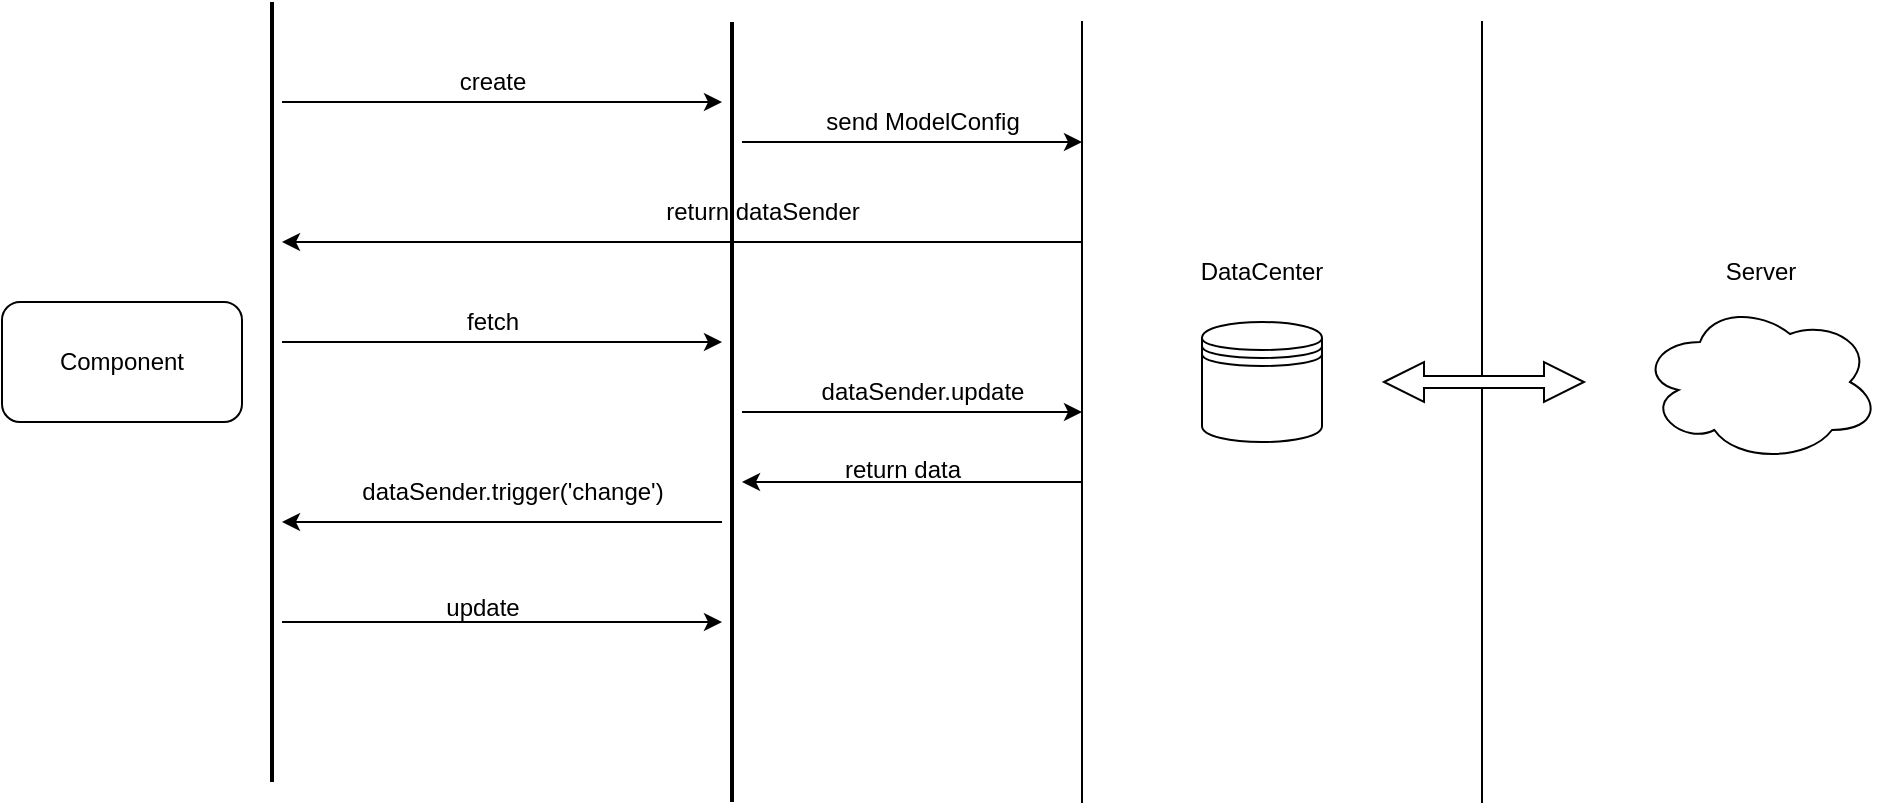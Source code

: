 <mxfile version="20.0.4" type="github">
  <diagram id="oXBvZXvexiwrkzWsnBvb" name="Page-1">
    <mxGraphModel dx="1808" dy="526" grid="1" gridSize="10" guides="1" tooltips="1" connect="1" arrows="1" fold="1" page="1" pageScale="1" pageWidth="827" pageHeight="1169" math="0" shadow="0">
      <root>
        <mxCell id="0" />
        <mxCell id="1" parent="0" />
        <mxCell id="m_Hqk6z3Pa_uy8yEo5xD-33" style="edgeStyle=orthogonalEdgeStyle;rounded=0;orthogonalLoop=1;jettySize=auto;html=1;" edge="1" parent="1" source="m_Hqk6z3Pa_uy8yEo5xD-4" target="m_Hqk6z3Pa_uy8yEo5xD-27">
          <mxGeometry relative="1" as="geometry">
            <Array as="points">
              <mxPoint x="100" y="150" />
              <mxPoint x="100" y="150" />
            </Array>
          </mxGeometry>
        </mxCell>
        <mxCell id="m_Hqk6z3Pa_uy8yEo5xD-44" style="edgeStyle=orthogonalEdgeStyle;rounded=0;orthogonalLoop=1;jettySize=auto;html=1;" edge="1" parent="1" source="m_Hqk6z3Pa_uy8yEo5xD-4" target="m_Hqk6z3Pa_uy8yEo5xD-25">
          <mxGeometry relative="1" as="geometry">
            <Array as="points">
              <mxPoint x="180" y="270" />
              <mxPoint x="180" y="270" />
            </Array>
          </mxGeometry>
        </mxCell>
        <mxCell id="m_Hqk6z3Pa_uy8yEo5xD-4" value="" style="shape=partialRectangle;whiteSpace=wrap;html=1;top=0;bottom=0;fillColor=none;" vertex="1" parent="1">
          <mxGeometry x="260" y="40" width="200" height="390" as="geometry" />
        </mxCell>
        <mxCell id="m_Hqk6z3Pa_uy8yEo5xD-1" value="" style="shape=datastore;whiteSpace=wrap;html=1;" vertex="1" parent="1">
          <mxGeometry x="320" y="190" width="60" height="60" as="geometry" />
        </mxCell>
        <mxCell id="m_Hqk6z3Pa_uy8yEo5xD-6" value="" style="shape=doubleArrow;whiteSpace=wrap;html=1;" vertex="1" parent="1">
          <mxGeometry x="411" y="210" width="100" height="20" as="geometry" />
        </mxCell>
        <mxCell id="m_Hqk6z3Pa_uy8yEo5xD-7" value="DataCenter" style="text;html=1;strokeColor=none;fillColor=none;align=center;verticalAlign=middle;whiteSpace=wrap;rounded=0;" vertex="1" parent="1">
          <mxGeometry x="320" y="150" width="60" height="30" as="geometry" />
        </mxCell>
        <mxCell id="m_Hqk6z3Pa_uy8yEo5xD-9" value="" style="group" vertex="1" connectable="0" parent="1">
          <mxGeometry x="539" y="150" width="120" height="110" as="geometry" />
        </mxCell>
        <mxCell id="m_Hqk6z3Pa_uy8yEo5xD-5" value="" style="ellipse;shape=cloud;whiteSpace=wrap;html=1;" vertex="1" parent="m_Hqk6z3Pa_uy8yEo5xD-9">
          <mxGeometry y="30" width="120" height="80" as="geometry" />
        </mxCell>
        <mxCell id="m_Hqk6z3Pa_uy8yEo5xD-8" value="Server" style="text;html=1;align=center;verticalAlign=middle;resizable=0;points=[];autosize=1;strokeColor=none;fillColor=none;" vertex="1" parent="m_Hqk6z3Pa_uy8yEo5xD-9">
          <mxGeometry x="30" width="60" height="30" as="geometry" />
        </mxCell>
        <mxCell id="m_Hqk6z3Pa_uy8yEo5xD-31" style="edgeStyle=orthogonalEdgeStyle;rounded=0;orthogonalLoop=1;jettySize=auto;html=1;" edge="1" parent="1" source="m_Hqk6z3Pa_uy8yEo5xD-25">
          <mxGeometry relative="1" as="geometry">
            <mxPoint x="260" y="100" as="targetPoint" />
            <Array as="points">
              <mxPoint x="260" y="100" />
            </Array>
          </mxGeometry>
        </mxCell>
        <mxCell id="m_Hqk6z3Pa_uy8yEo5xD-40" style="edgeStyle=orthogonalEdgeStyle;rounded=0;orthogonalLoop=1;jettySize=auto;html=1;entryX=0;entryY=0.5;entryDx=0;entryDy=0;" edge="1" parent="1" source="m_Hqk6z3Pa_uy8yEo5xD-25" target="m_Hqk6z3Pa_uy8yEo5xD-4">
          <mxGeometry relative="1" as="geometry" />
        </mxCell>
        <mxCell id="m_Hqk6z3Pa_uy8yEo5xD-45" style="edgeStyle=orthogonalEdgeStyle;rounded=0;orthogonalLoop=1;jettySize=auto;html=1;" edge="1" parent="1" source="m_Hqk6z3Pa_uy8yEo5xD-25" target="m_Hqk6z3Pa_uy8yEo5xD-27">
          <mxGeometry relative="1" as="geometry">
            <Array as="points">
              <mxPoint y="290" />
              <mxPoint y="290" />
            </Array>
          </mxGeometry>
        </mxCell>
        <mxCell id="m_Hqk6z3Pa_uy8yEo5xD-25" value="" style="line;strokeWidth=2;direction=south;html=1;" vertex="1" parent="1">
          <mxGeometry x="80" y="40" width="10" height="390" as="geometry" />
        </mxCell>
        <mxCell id="m_Hqk6z3Pa_uy8yEo5xD-26" value="Component" style="rounded=1;whiteSpace=wrap;html=1;" vertex="1" parent="1">
          <mxGeometry x="-280" y="180" width="120" height="60" as="geometry" />
        </mxCell>
        <mxCell id="m_Hqk6z3Pa_uy8yEo5xD-29" style="edgeStyle=orthogonalEdgeStyle;rounded=0;orthogonalLoop=1;jettySize=auto;html=1;" edge="1" parent="1" source="m_Hqk6z3Pa_uy8yEo5xD-27" target="m_Hqk6z3Pa_uy8yEo5xD-25">
          <mxGeometry relative="1" as="geometry">
            <Array as="points">
              <mxPoint x="10" y="80" />
              <mxPoint x="10" y="80" />
            </Array>
          </mxGeometry>
        </mxCell>
        <mxCell id="m_Hqk6z3Pa_uy8yEo5xD-38" style="edgeStyle=orthogonalEdgeStyle;rounded=0;orthogonalLoop=1;jettySize=auto;html=1;" edge="1" parent="1" source="m_Hqk6z3Pa_uy8yEo5xD-27" target="m_Hqk6z3Pa_uy8yEo5xD-25">
          <mxGeometry relative="1" as="geometry">
            <Array as="points">
              <mxPoint x="10" y="200" />
              <mxPoint x="10" y="200" />
            </Array>
          </mxGeometry>
        </mxCell>
        <mxCell id="m_Hqk6z3Pa_uy8yEo5xD-48" style="edgeStyle=orthogonalEdgeStyle;rounded=0;orthogonalLoop=1;jettySize=auto;html=1;" edge="1" parent="1" source="m_Hqk6z3Pa_uy8yEo5xD-27" target="m_Hqk6z3Pa_uy8yEo5xD-25">
          <mxGeometry relative="1" as="geometry">
            <Array as="points">
              <mxPoint x="10" y="340" />
              <mxPoint x="10" y="340" />
            </Array>
          </mxGeometry>
        </mxCell>
        <mxCell id="m_Hqk6z3Pa_uy8yEo5xD-27" value="" style="line;strokeWidth=2;direction=south;html=1;" vertex="1" parent="1">
          <mxGeometry x="-150" y="30" width="10" height="390" as="geometry" />
        </mxCell>
        <mxCell id="m_Hqk6z3Pa_uy8yEo5xD-30" value="create" style="text;html=1;align=center;verticalAlign=middle;resizable=0;points=[];autosize=1;strokeColor=none;fillColor=none;" vertex="1" parent="1">
          <mxGeometry x="-65" y="55" width="60" height="30" as="geometry" />
        </mxCell>
        <mxCell id="m_Hqk6z3Pa_uy8yEo5xD-32" value="send ModelConfig" style="text;html=1;align=center;verticalAlign=middle;resizable=0;points=[];autosize=1;strokeColor=none;fillColor=none;" vertex="1" parent="1">
          <mxGeometry x="120" y="75" width="120" height="30" as="geometry" />
        </mxCell>
        <mxCell id="m_Hqk6z3Pa_uy8yEo5xD-34" value="return dataSender" style="text;html=1;align=center;verticalAlign=middle;resizable=0;points=[];autosize=1;strokeColor=none;fillColor=none;" vertex="1" parent="1">
          <mxGeometry x="40" y="120" width="120" height="30" as="geometry" />
        </mxCell>
        <mxCell id="m_Hqk6z3Pa_uy8yEo5xD-39" value="fetch" style="text;html=1;align=center;verticalAlign=middle;resizable=0;points=[];autosize=1;strokeColor=none;fillColor=none;" vertex="1" parent="1">
          <mxGeometry x="-60" y="175" width="50" height="30" as="geometry" />
        </mxCell>
        <mxCell id="m_Hqk6z3Pa_uy8yEo5xD-41" value="dataSender.update" style="text;html=1;align=center;verticalAlign=middle;resizable=0;points=[];autosize=1;strokeColor=none;fillColor=none;" vertex="1" parent="1">
          <mxGeometry x="120" y="210" width="120" height="30" as="geometry" />
        </mxCell>
        <mxCell id="m_Hqk6z3Pa_uy8yEo5xD-46" value="dataSender.trigger(&#39;change&#39;)" style="text;html=1;align=center;verticalAlign=middle;resizable=0;points=[];autosize=1;strokeColor=none;fillColor=none;" vertex="1" parent="1">
          <mxGeometry x="-110" y="260" width="170" height="30" as="geometry" />
        </mxCell>
        <mxCell id="m_Hqk6z3Pa_uy8yEo5xD-47" value="return data" style="text;html=1;align=center;verticalAlign=middle;resizable=0;points=[];autosize=1;strokeColor=none;fillColor=none;" vertex="1" parent="1">
          <mxGeometry x="130" y="249" width="80" height="30" as="geometry" />
        </mxCell>
        <mxCell id="m_Hqk6z3Pa_uy8yEo5xD-49" value="update" style="text;html=1;align=center;verticalAlign=middle;resizable=0;points=[];autosize=1;strokeColor=none;fillColor=none;" vertex="1" parent="1">
          <mxGeometry x="-70" y="318" width="60" height="30" as="geometry" />
        </mxCell>
      </root>
    </mxGraphModel>
  </diagram>
</mxfile>
